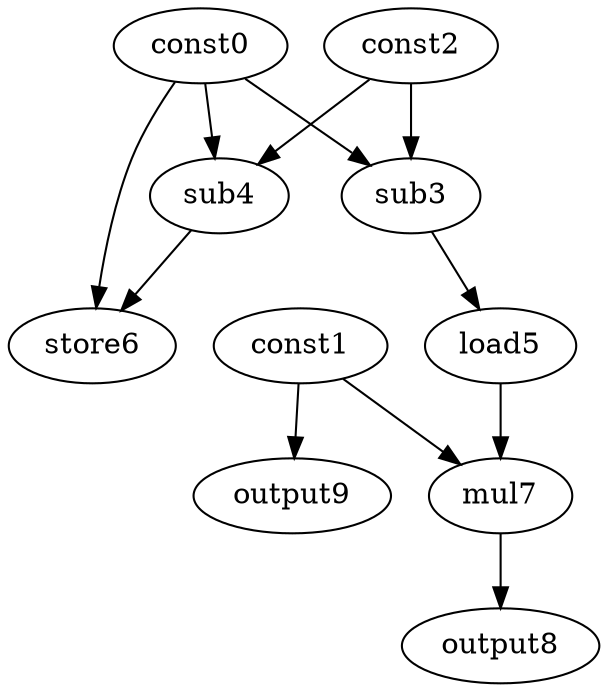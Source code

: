 digraph G { 
const0[opcode=const]; 
const1[opcode=const]; 
const2[opcode=const]; 
sub3[opcode=sub]; 
sub4[opcode=sub]; 
load5[opcode=load]; 
store6[opcode=store]; 
mul7[opcode=mul]; 
output8[opcode=output]; 
output9[opcode=output]; 
const0->sub3[operand=0];
const2->sub3[operand=1];
const0->sub4[operand=0];
const2->sub4[operand=1];
const1->output9[operand=0];
sub3->load5[operand=0];
const0->store6[operand=0];
sub4->store6[operand=1];
const1->mul7[operand=0];
load5->mul7[operand=1];
mul7->output8[operand=0];
}
